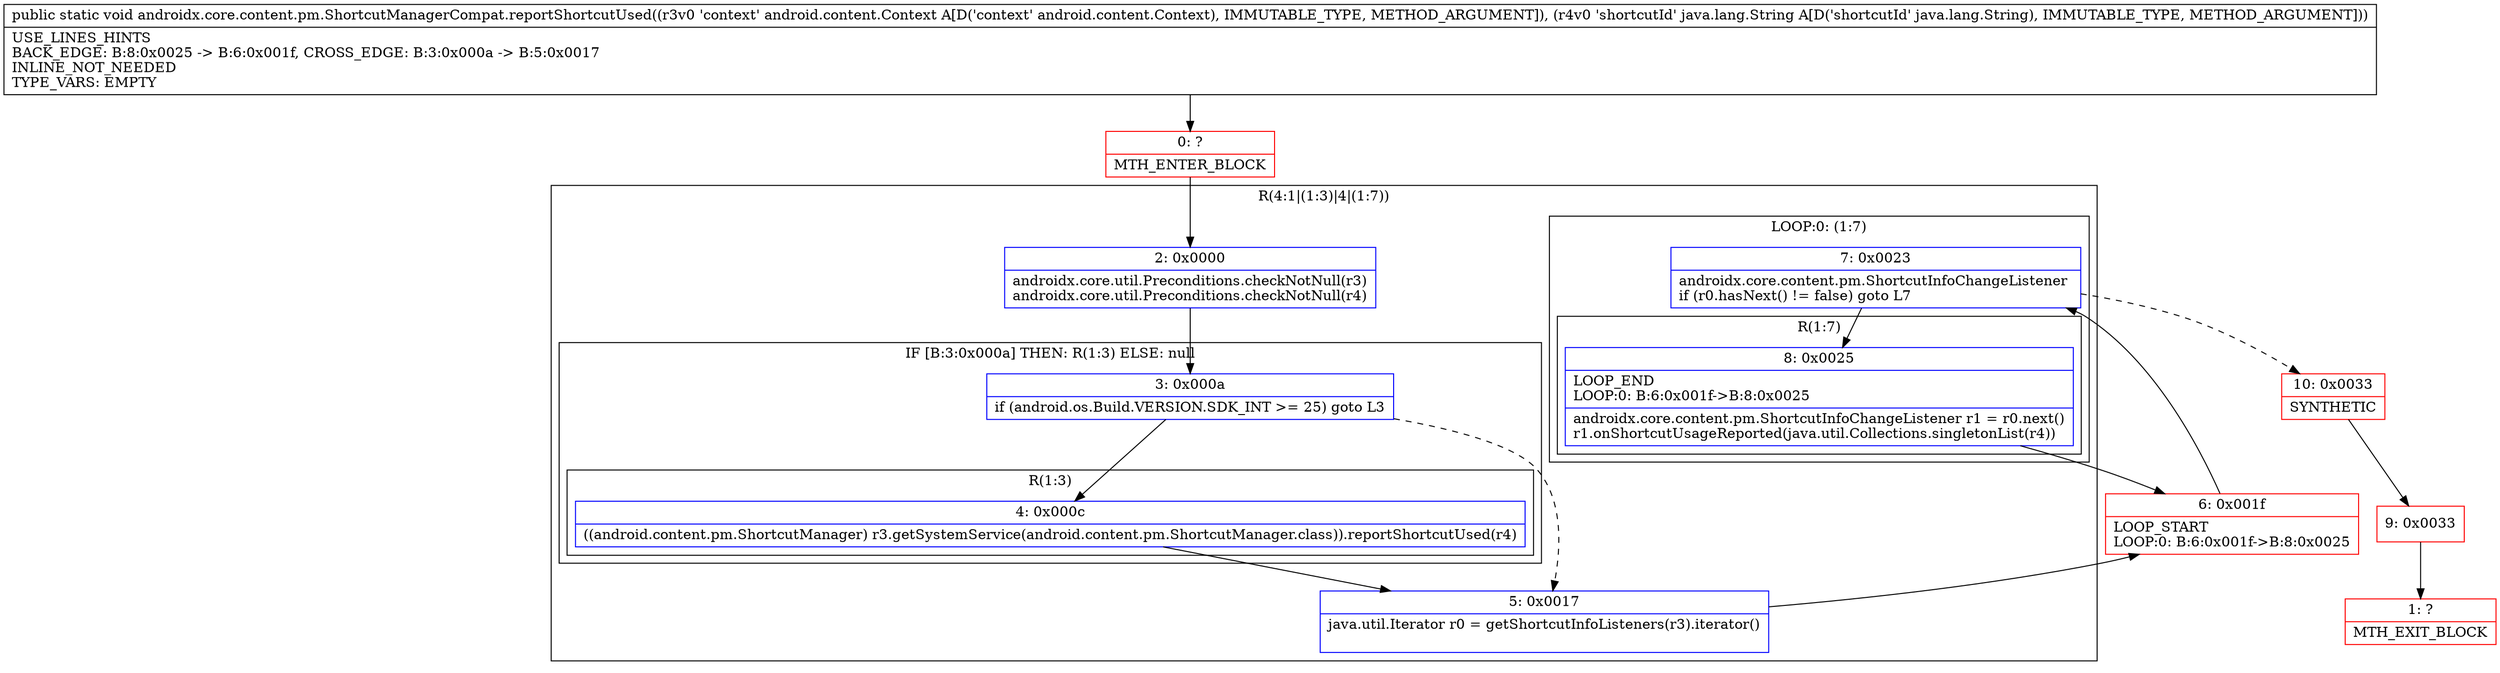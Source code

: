 digraph "CFG forandroidx.core.content.pm.ShortcutManagerCompat.reportShortcutUsed(Landroid\/content\/Context;Ljava\/lang\/String;)V" {
subgraph cluster_Region_262938254 {
label = "R(4:1|(1:3)|4|(1:7))";
node [shape=record,color=blue];
Node_2 [shape=record,label="{2\:\ 0x0000|androidx.core.util.Preconditions.checkNotNull(r3)\landroidx.core.util.Preconditions.checkNotNull(r4)\l}"];
subgraph cluster_IfRegion_144863766 {
label = "IF [B:3:0x000a] THEN: R(1:3) ELSE: null";
node [shape=record,color=blue];
Node_3 [shape=record,label="{3\:\ 0x000a|if (android.os.Build.VERSION.SDK_INT \>= 25) goto L3\l}"];
subgraph cluster_Region_1638649531 {
label = "R(1:3)";
node [shape=record,color=blue];
Node_4 [shape=record,label="{4\:\ 0x000c|((android.content.pm.ShortcutManager) r3.getSystemService(android.content.pm.ShortcutManager.class)).reportShortcutUsed(r4)\l}"];
}
}
Node_5 [shape=record,label="{5\:\ 0x0017|java.util.Iterator r0 = getShortcutInfoListeners(r3).iterator()\l\l}"];
subgraph cluster_LoopRegion_1599391497 {
label = "LOOP:0: (1:7)";
node [shape=record,color=blue];
Node_7 [shape=record,label="{7\:\ 0x0023|androidx.core.content.pm.ShortcutInfoChangeListener \lif (r0.hasNext() != false) goto L7\l}"];
subgraph cluster_Region_811854339 {
label = "R(1:7)";
node [shape=record,color=blue];
Node_8 [shape=record,label="{8\:\ 0x0025|LOOP_END\lLOOP:0: B:6:0x001f\-\>B:8:0x0025\l|androidx.core.content.pm.ShortcutInfoChangeListener r1 = r0.next()\lr1.onShortcutUsageReported(java.util.Collections.singletonList(r4))\l}"];
}
}
}
Node_0 [shape=record,color=red,label="{0\:\ ?|MTH_ENTER_BLOCK\l}"];
Node_6 [shape=record,color=red,label="{6\:\ 0x001f|LOOP_START\lLOOP:0: B:6:0x001f\-\>B:8:0x0025\l}"];
Node_10 [shape=record,color=red,label="{10\:\ 0x0033|SYNTHETIC\l}"];
Node_9 [shape=record,color=red,label="{9\:\ 0x0033}"];
Node_1 [shape=record,color=red,label="{1\:\ ?|MTH_EXIT_BLOCK\l}"];
MethodNode[shape=record,label="{public static void androidx.core.content.pm.ShortcutManagerCompat.reportShortcutUsed((r3v0 'context' android.content.Context A[D('context' android.content.Context), IMMUTABLE_TYPE, METHOD_ARGUMENT]), (r4v0 'shortcutId' java.lang.String A[D('shortcutId' java.lang.String), IMMUTABLE_TYPE, METHOD_ARGUMENT]))  | USE_LINES_HINTS\lBACK_EDGE: B:8:0x0025 \-\> B:6:0x001f, CROSS_EDGE: B:3:0x000a \-\> B:5:0x0017\lINLINE_NOT_NEEDED\lTYPE_VARS: EMPTY\l}"];
MethodNode -> Node_0;Node_2 -> Node_3;
Node_3 -> Node_4;
Node_3 -> Node_5[style=dashed];
Node_4 -> Node_5;
Node_5 -> Node_6;
Node_7 -> Node_8;
Node_7 -> Node_10[style=dashed];
Node_8 -> Node_6;
Node_0 -> Node_2;
Node_6 -> Node_7;
Node_10 -> Node_9;
Node_9 -> Node_1;
}

